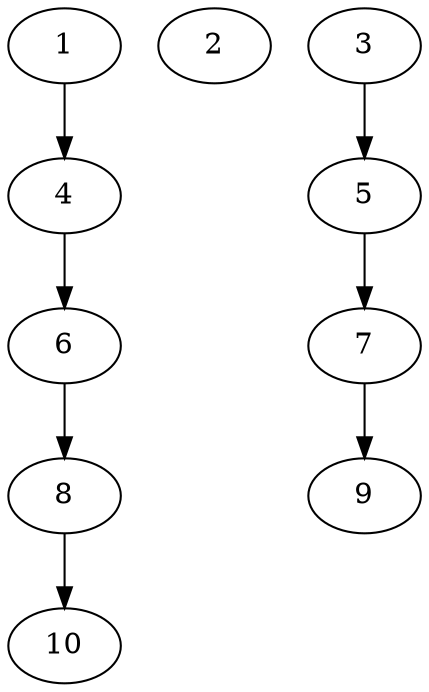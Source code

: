 // DAG automatically generated by daggen at Thu Oct  3 13:58:04 2019
// ./daggen --dot -n 10 --ccr 0.5 --fat 0.5 --regular 0.9 --density 0.5 --mindata 5242880 --maxdata 52428800 
digraph G {
  1 [size="40288256", alpha="0.01", expect_size="20144128"] 
  1 -> 4 [size ="20144128"]
  2 [size="83623936", alpha="0.00", expect_size="41811968"] 
  3 [size="94017536", alpha="0.18", expect_size="47008768"] 
  3 -> 5 [size ="47008768"]
  4 [size="19519488", alpha="0.18", expect_size="9759744"] 
  4 -> 6 [size ="9759744"]
  5 [size="97777664", alpha="0.00", expect_size="48888832"] 
  5 -> 7 [size ="48888832"]
  6 [size="77688832", alpha="0.15", expect_size="38844416"] 
  6 -> 8 [size ="38844416"]
  7 [size="90134528", alpha="0.17", expect_size="45067264"] 
  7 -> 9 [size ="45067264"]
  8 [size="30447616", alpha="0.02", expect_size="15223808"] 
  8 -> 10 [size ="15223808"]
  9 [size="56942592", alpha="0.18", expect_size="28471296"] 
  10 [size="67868672", alpha="0.00", expect_size="33934336"] 
}
